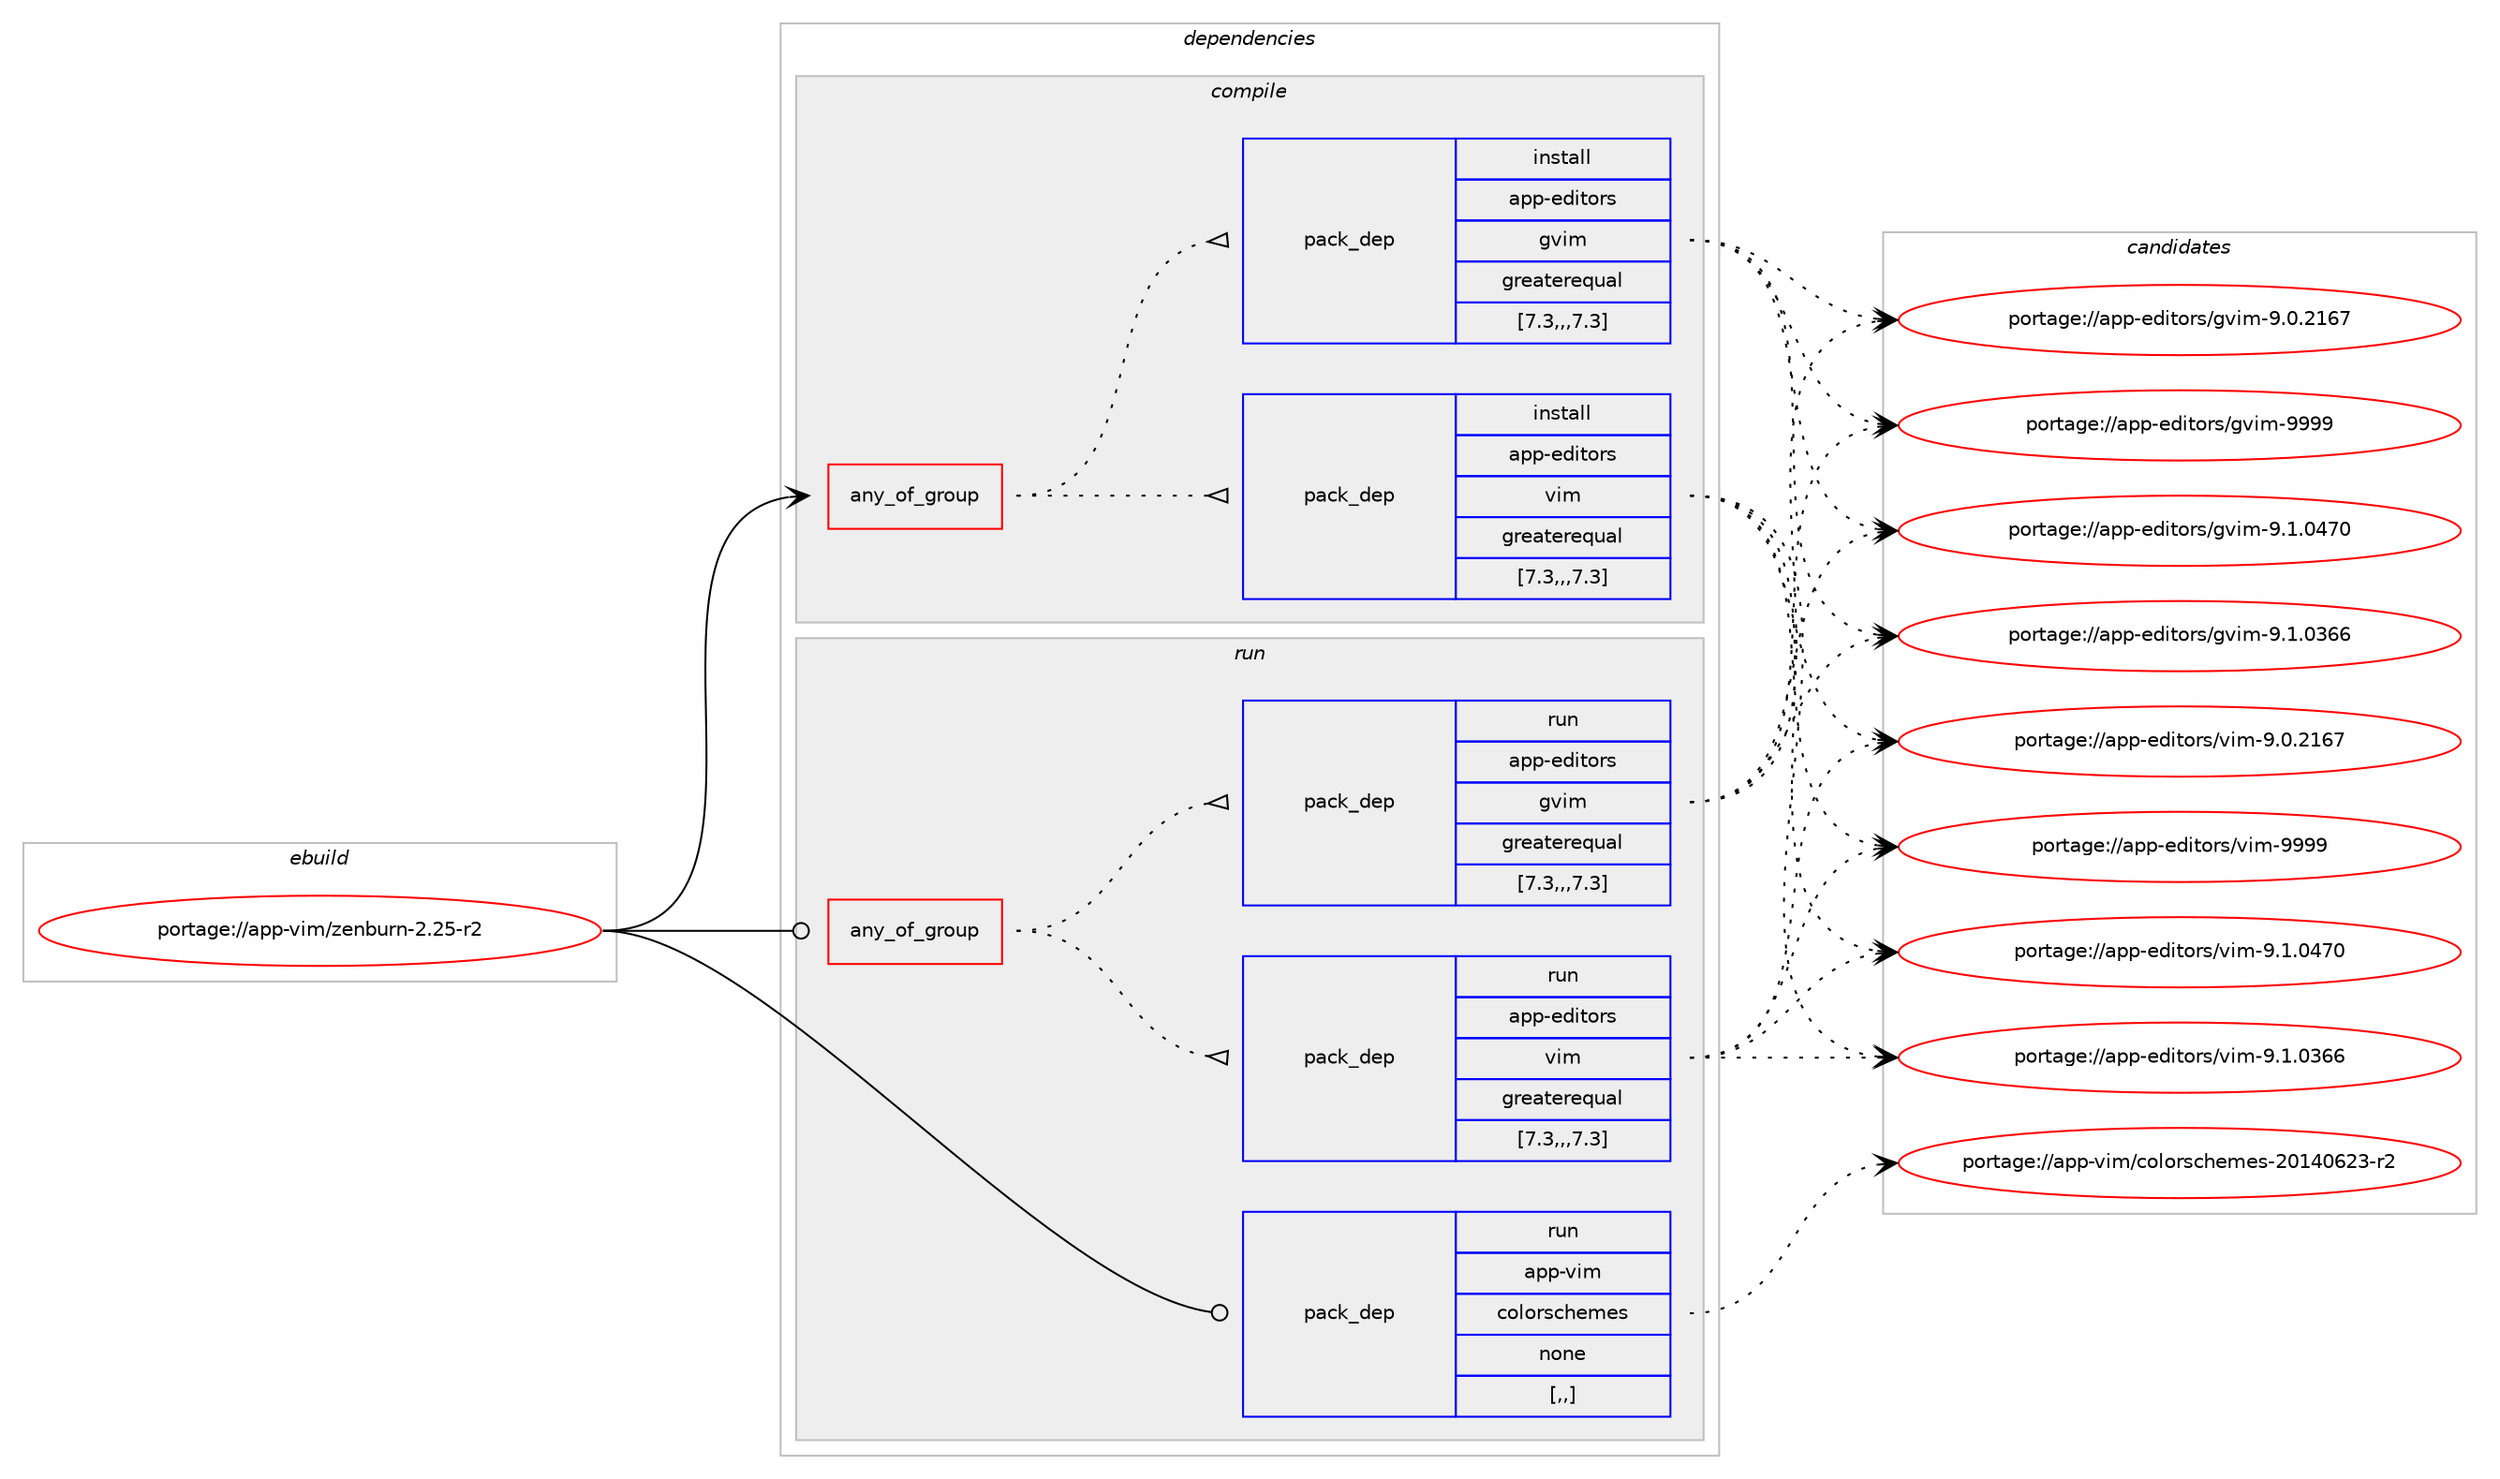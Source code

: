 digraph prolog {

# *************
# Graph options
# *************

newrank=true;
concentrate=true;
compound=true;
graph [rankdir=LR,fontname=Helvetica,fontsize=10,ranksep=1.5];#, ranksep=2.5, nodesep=0.2];
edge  [arrowhead=vee];
node  [fontname=Helvetica,fontsize=10];

# **********
# The ebuild
# **********

subgraph cluster_leftcol {
color=gray;
label=<<i>ebuild</i>>;
id [label="portage://app-vim/zenburn-2.25-r2", color=red, width=4, href="../app-vim/zenburn-2.25-r2.svg"];
}

# ****************
# The dependencies
# ****************

subgraph cluster_midcol {
color=gray;
label=<<i>dependencies</i>>;
subgraph cluster_compile {
fillcolor="#eeeeee";
style=filled;
label=<<i>compile</i>>;
subgraph any854 {
dependency62889 [label=<<TABLE BORDER="0" CELLBORDER="1" CELLSPACING="0" CELLPADDING="4"><TR><TD CELLPADDING="10">any_of_group</TD></TR></TABLE>>, shape=none, color=red];subgraph pack45462 {
dependency62890 [label=<<TABLE BORDER="0" CELLBORDER="1" CELLSPACING="0" CELLPADDING="4" WIDTH="220"><TR><TD ROWSPAN="6" CELLPADDING="30">pack_dep</TD></TR><TR><TD WIDTH="110">install</TD></TR><TR><TD>app-editors</TD></TR><TR><TD>vim</TD></TR><TR><TD>greaterequal</TD></TR><TR><TD>[7.3,,,7.3]</TD></TR></TABLE>>, shape=none, color=blue];
}
dependency62889:e -> dependency62890:w [weight=20,style="dotted",arrowhead="oinv"];
subgraph pack45463 {
dependency62891 [label=<<TABLE BORDER="0" CELLBORDER="1" CELLSPACING="0" CELLPADDING="4" WIDTH="220"><TR><TD ROWSPAN="6" CELLPADDING="30">pack_dep</TD></TR><TR><TD WIDTH="110">install</TD></TR><TR><TD>app-editors</TD></TR><TR><TD>gvim</TD></TR><TR><TD>greaterequal</TD></TR><TR><TD>[7.3,,,7.3]</TD></TR></TABLE>>, shape=none, color=blue];
}
dependency62889:e -> dependency62891:w [weight=20,style="dotted",arrowhead="oinv"];
}
id:e -> dependency62889:w [weight=20,style="solid",arrowhead="vee"];
}
subgraph cluster_compileandrun {
fillcolor="#eeeeee";
style=filled;
label=<<i>compile and run</i>>;
}
subgraph cluster_run {
fillcolor="#eeeeee";
style=filled;
label=<<i>run</i>>;
subgraph any855 {
dependency62892 [label=<<TABLE BORDER="0" CELLBORDER="1" CELLSPACING="0" CELLPADDING="4"><TR><TD CELLPADDING="10">any_of_group</TD></TR></TABLE>>, shape=none, color=red];subgraph pack45464 {
dependency62893 [label=<<TABLE BORDER="0" CELLBORDER="1" CELLSPACING="0" CELLPADDING="4" WIDTH="220"><TR><TD ROWSPAN="6" CELLPADDING="30">pack_dep</TD></TR><TR><TD WIDTH="110">run</TD></TR><TR><TD>app-editors</TD></TR><TR><TD>vim</TD></TR><TR><TD>greaterequal</TD></TR><TR><TD>[7.3,,,7.3]</TD></TR></TABLE>>, shape=none, color=blue];
}
dependency62892:e -> dependency62893:w [weight=20,style="dotted",arrowhead="oinv"];
subgraph pack45465 {
dependency62894 [label=<<TABLE BORDER="0" CELLBORDER="1" CELLSPACING="0" CELLPADDING="4" WIDTH="220"><TR><TD ROWSPAN="6" CELLPADDING="30">pack_dep</TD></TR><TR><TD WIDTH="110">run</TD></TR><TR><TD>app-editors</TD></TR><TR><TD>gvim</TD></TR><TR><TD>greaterequal</TD></TR><TR><TD>[7.3,,,7.3]</TD></TR></TABLE>>, shape=none, color=blue];
}
dependency62892:e -> dependency62894:w [weight=20,style="dotted",arrowhead="oinv"];
}
id:e -> dependency62892:w [weight=20,style="solid",arrowhead="odot"];
subgraph pack45466 {
dependency62895 [label=<<TABLE BORDER="0" CELLBORDER="1" CELLSPACING="0" CELLPADDING="4" WIDTH="220"><TR><TD ROWSPAN="6" CELLPADDING="30">pack_dep</TD></TR><TR><TD WIDTH="110">run</TD></TR><TR><TD>app-vim</TD></TR><TR><TD>colorschemes</TD></TR><TR><TD>none</TD></TR><TR><TD>[,,]</TD></TR></TABLE>>, shape=none, color=blue];
}
id:e -> dependency62895:w [weight=20,style="solid",arrowhead="odot"];
}
}

# **************
# The candidates
# **************

subgraph cluster_choices {
rank=same;
color=gray;
label=<<i>candidates</i>>;

subgraph choice45462 {
color=black;
nodesep=1;
choice9711211245101100105116111114115471181051094557575757 [label="portage://app-editors/vim-9999", color=red, width=4,href="../app-editors/vim-9999.svg"];
choice971121124510110010511611111411547118105109455746494648525548 [label="portage://app-editors/vim-9.1.0470", color=red, width=4,href="../app-editors/vim-9.1.0470.svg"];
choice971121124510110010511611111411547118105109455746494648515454 [label="portage://app-editors/vim-9.1.0366", color=red, width=4,href="../app-editors/vim-9.1.0366.svg"];
choice971121124510110010511611111411547118105109455746484650495455 [label="portage://app-editors/vim-9.0.2167", color=red, width=4,href="../app-editors/vim-9.0.2167.svg"];
dependency62890:e -> choice9711211245101100105116111114115471181051094557575757:w [style=dotted,weight="100"];
dependency62890:e -> choice971121124510110010511611111411547118105109455746494648525548:w [style=dotted,weight="100"];
dependency62890:e -> choice971121124510110010511611111411547118105109455746494648515454:w [style=dotted,weight="100"];
dependency62890:e -> choice971121124510110010511611111411547118105109455746484650495455:w [style=dotted,weight="100"];
}
subgraph choice45463 {
color=black;
nodesep=1;
choice9711211245101100105116111114115471031181051094557575757 [label="portage://app-editors/gvim-9999", color=red, width=4,href="../app-editors/gvim-9999.svg"];
choice971121124510110010511611111411547103118105109455746494648525548 [label="portage://app-editors/gvim-9.1.0470", color=red, width=4,href="../app-editors/gvim-9.1.0470.svg"];
choice971121124510110010511611111411547103118105109455746494648515454 [label="portage://app-editors/gvim-9.1.0366", color=red, width=4,href="../app-editors/gvim-9.1.0366.svg"];
choice971121124510110010511611111411547103118105109455746484650495455 [label="portage://app-editors/gvim-9.0.2167", color=red, width=4,href="../app-editors/gvim-9.0.2167.svg"];
dependency62891:e -> choice9711211245101100105116111114115471031181051094557575757:w [style=dotted,weight="100"];
dependency62891:e -> choice971121124510110010511611111411547103118105109455746494648525548:w [style=dotted,weight="100"];
dependency62891:e -> choice971121124510110010511611111411547103118105109455746494648515454:w [style=dotted,weight="100"];
dependency62891:e -> choice971121124510110010511611111411547103118105109455746484650495455:w [style=dotted,weight="100"];
}
subgraph choice45464 {
color=black;
nodesep=1;
choice9711211245101100105116111114115471181051094557575757 [label="portage://app-editors/vim-9999", color=red, width=4,href="../app-editors/vim-9999.svg"];
choice971121124510110010511611111411547118105109455746494648525548 [label="portage://app-editors/vim-9.1.0470", color=red, width=4,href="../app-editors/vim-9.1.0470.svg"];
choice971121124510110010511611111411547118105109455746494648515454 [label="portage://app-editors/vim-9.1.0366", color=red, width=4,href="../app-editors/vim-9.1.0366.svg"];
choice971121124510110010511611111411547118105109455746484650495455 [label="portage://app-editors/vim-9.0.2167", color=red, width=4,href="../app-editors/vim-9.0.2167.svg"];
dependency62893:e -> choice9711211245101100105116111114115471181051094557575757:w [style=dotted,weight="100"];
dependency62893:e -> choice971121124510110010511611111411547118105109455746494648525548:w [style=dotted,weight="100"];
dependency62893:e -> choice971121124510110010511611111411547118105109455746494648515454:w [style=dotted,weight="100"];
dependency62893:e -> choice971121124510110010511611111411547118105109455746484650495455:w [style=dotted,weight="100"];
}
subgraph choice45465 {
color=black;
nodesep=1;
choice9711211245101100105116111114115471031181051094557575757 [label="portage://app-editors/gvim-9999", color=red, width=4,href="../app-editors/gvim-9999.svg"];
choice971121124510110010511611111411547103118105109455746494648525548 [label="portage://app-editors/gvim-9.1.0470", color=red, width=4,href="../app-editors/gvim-9.1.0470.svg"];
choice971121124510110010511611111411547103118105109455746494648515454 [label="portage://app-editors/gvim-9.1.0366", color=red, width=4,href="../app-editors/gvim-9.1.0366.svg"];
choice971121124510110010511611111411547103118105109455746484650495455 [label="portage://app-editors/gvim-9.0.2167", color=red, width=4,href="../app-editors/gvim-9.0.2167.svg"];
dependency62894:e -> choice9711211245101100105116111114115471031181051094557575757:w [style=dotted,weight="100"];
dependency62894:e -> choice971121124510110010511611111411547103118105109455746494648525548:w [style=dotted,weight="100"];
dependency62894:e -> choice971121124510110010511611111411547103118105109455746494648515454:w [style=dotted,weight="100"];
dependency62894:e -> choice971121124510110010511611111411547103118105109455746484650495455:w [style=dotted,weight="100"];
}
subgraph choice45466 {
color=black;
nodesep=1;
choice97112112451181051094799111108111114115991041011091011154550484952485450514511450 [label="portage://app-vim/colorschemes-20140623-r2", color=red, width=4,href="../app-vim/colorschemes-20140623-r2.svg"];
dependency62895:e -> choice97112112451181051094799111108111114115991041011091011154550484952485450514511450:w [style=dotted,weight="100"];
}
}

}
